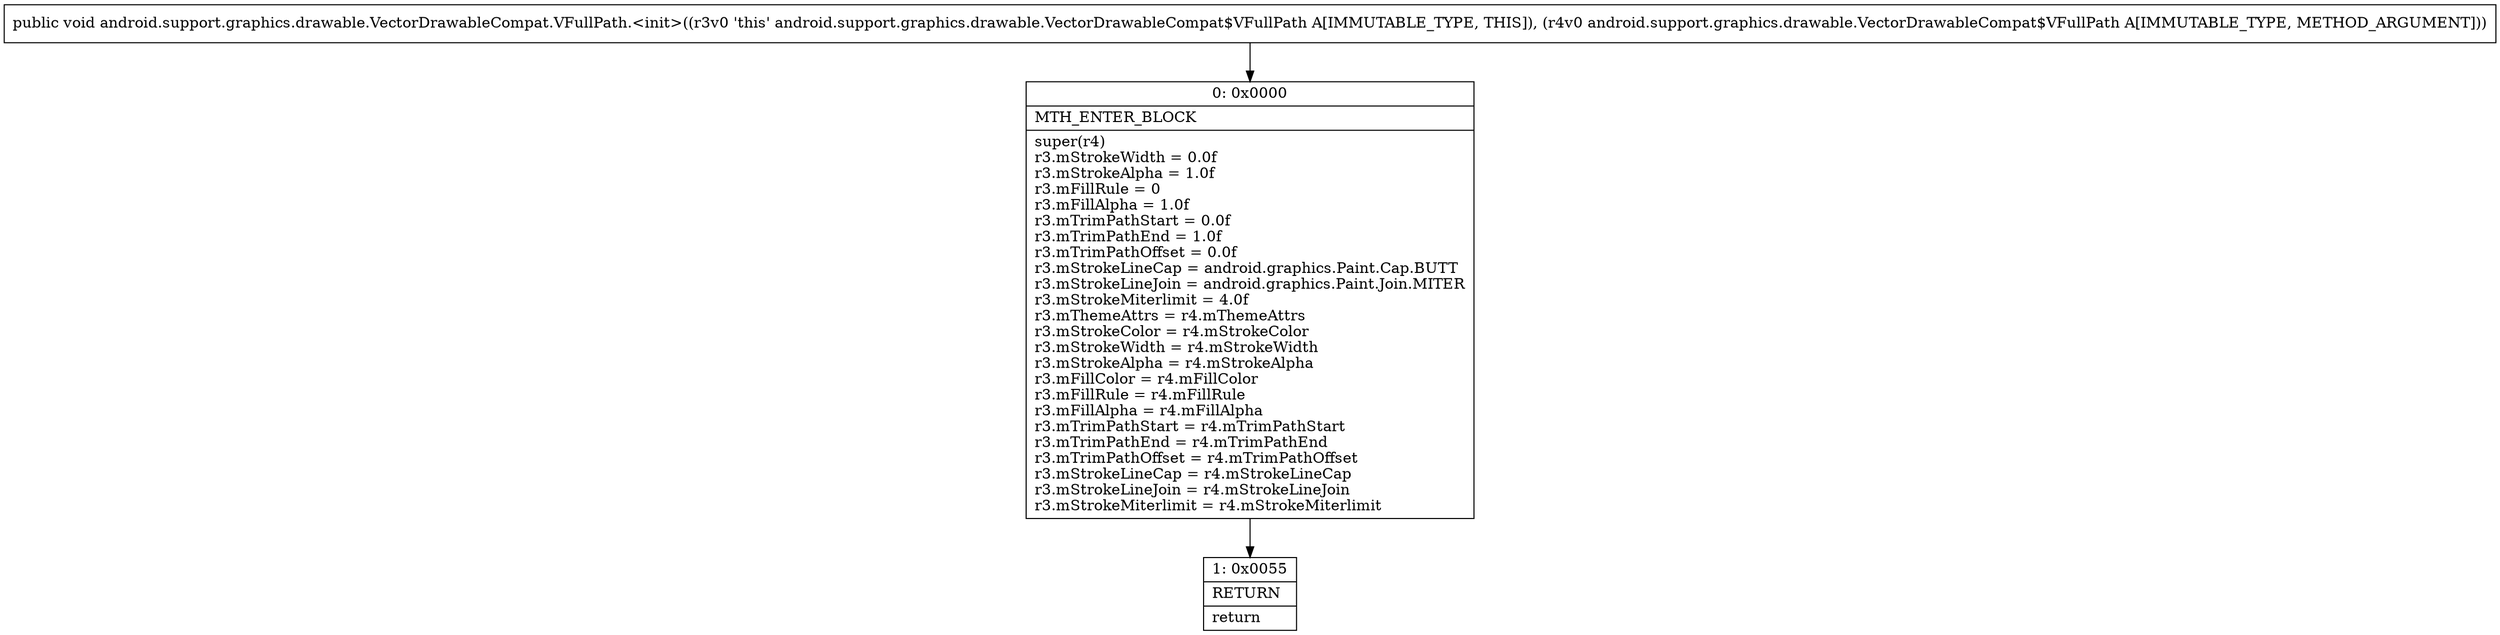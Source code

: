 digraph "CFG forandroid.support.graphics.drawable.VectorDrawableCompat.VFullPath.\<init\>(Landroid\/support\/graphics\/drawable\/VectorDrawableCompat$VFullPath;)V" {
Node_0 [shape=record,label="{0\:\ 0x0000|MTH_ENTER_BLOCK\l|super(r4)\lr3.mStrokeWidth = 0.0f\lr3.mStrokeAlpha = 1.0f\lr3.mFillRule = 0\lr3.mFillAlpha = 1.0f\lr3.mTrimPathStart = 0.0f\lr3.mTrimPathEnd = 1.0f\lr3.mTrimPathOffset = 0.0f\lr3.mStrokeLineCap = android.graphics.Paint.Cap.BUTT\lr3.mStrokeLineJoin = android.graphics.Paint.Join.MITER\lr3.mStrokeMiterlimit = 4.0f\lr3.mThemeAttrs = r4.mThemeAttrs\lr3.mStrokeColor = r4.mStrokeColor\lr3.mStrokeWidth = r4.mStrokeWidth\lr3.mStrokeAlpha = r4.mStrokeAlpha\lr3.mFillColor = r4.mFillColor\lr3.mFillRule = r4.mFillRule\lr3.mFillAlpha = r4.mFillAlpha\lr3.mTrimPathStart = r4.mTrimPathStart\lr3.mTrimPathEnd = r4.mTrimPathEnd\lr3.mTrimPathOffset = r4.mTrimPathOffset\lr3.mStrokeLineCap = r4.mStrokeLineCap\lr3.mStrokeLineJoin = r4.mStrokeLineJoin\lr3.mStrokeMiterlimit = r4.mStrokeMiterlimit\l}"];
Node_1 [shape=record,label="{1\:\ 0x0055|RETURN\l|return\l}"];
MethodNode[shape=record,label="{public void android.support.graphics.drawable.VectorDrawableCompat.VFullPath.\<init\>((r3v0 'this' android.support.graphics.drawable.VectorDrawableCompat$VFullPath A[IMMUTABLE_TYPE, THIS]), (r4v0 android.support.graphics.drawable.VectorDrawableCompat$VFullPath A[IMMUTABLE_TYPE, METHOD_ARGUMENT])) }"];
MethodNode -> Node_0;
Node_0 -> Node_1;
}

